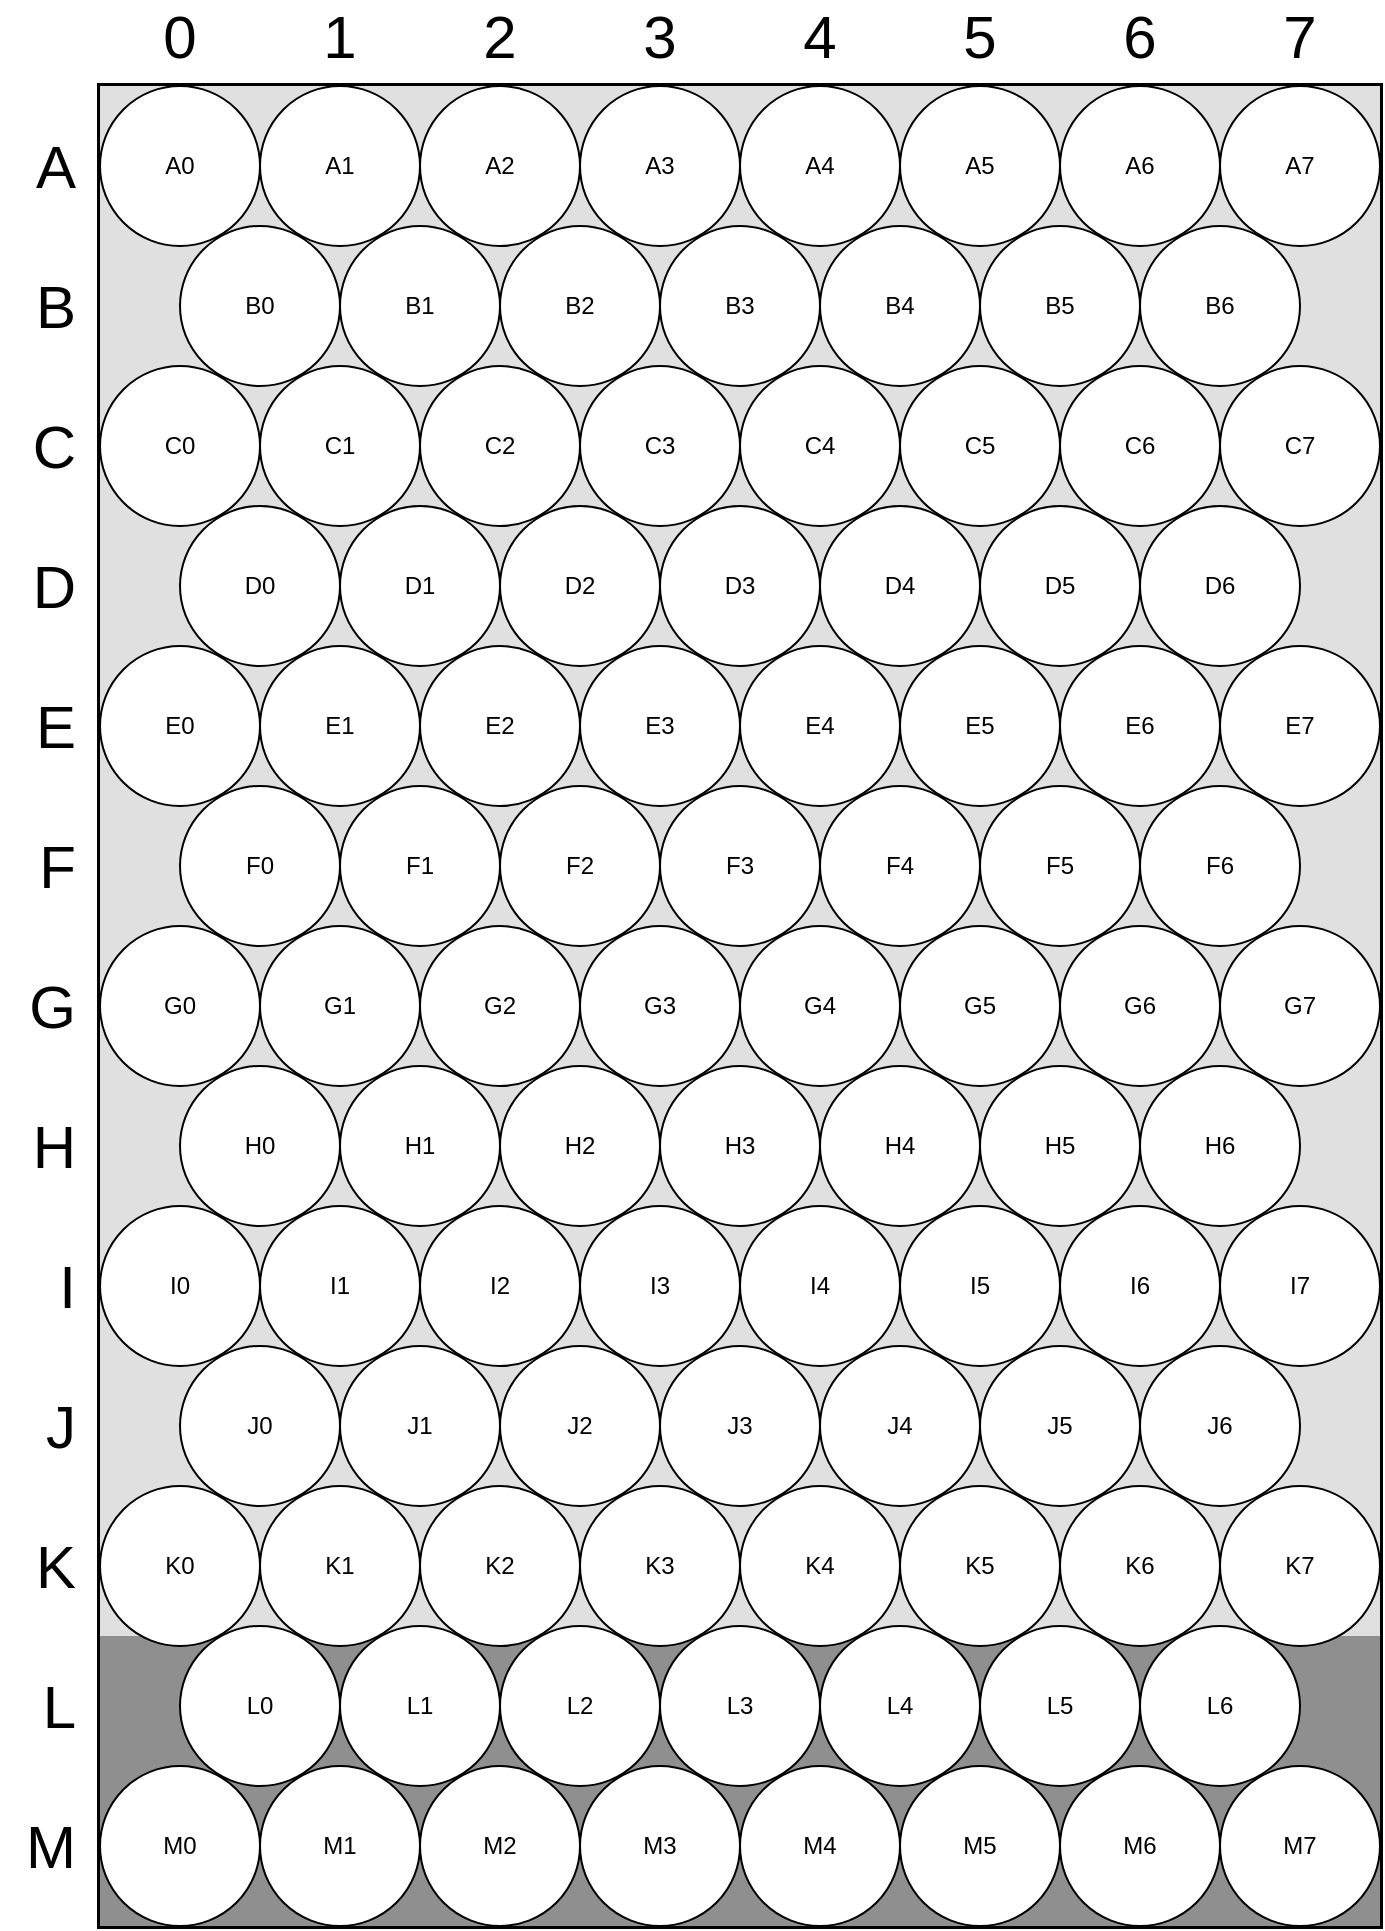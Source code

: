<mxfile version="20.2.3" type="device"><diagram id="RjRSxuQbV25rE_qcWNYn" name="Seite-1"><mxGraphModel dx="1650" dy="980" grid="1" gridSize="10" guides="1" tooltips="1" connect="1" arrows="1" fold="1" page="1" pageScale="1" pageWidth="827" pageHeight="1169" math="0" shadow="0"><root><mxCell id="0"/><mxCell id="1" parent="0"/><mxCell id="PP2RT0A1TOkc9JCsN3bM-109" value="" style="rounded=0;whiteSpace=wrap;html=1;fillColor=#f5f5f5;fontColor=#333333;strokeColor=default;strokeWidth=3;" vertex="1" parent="1"><mxGeometry x="119" y="120" width="640" height="920" as="geometry"/></mxCell><mxCell id="PP2RT0A1TOkc9JCsN3bM-108" value="" style="rounded=0;whiteSpace=wrap;html=1;fillColor=#8F8F8F;fontColor=#333333;strokeColor=none;" vertex="1" parent="1"><mxGeometry x="119" y="895" width="640" height="145" as="geometry"/></mxCell><mxCell id="PP2RT0A1TOkc9JCsN3bM-107" value="" style="rounded=0;whiteSpace=wrap;html=1;fillColor=#E0E0E0;fontColor=#333333;strokeColor=none;" vertex="1" parent="1"><mxGeometry x="119" y="120" width="640" height="775" as="geometry"/></mxCell><mxCell id="PP2RT0A1TOkc9JCsN3bM-1" value="A1" style="ellipse;whiteSpace=wrap;html=1;aspect=fixed;" vertex="1" parent="1"><mxGeometry x="199" y="120" width="80" height="80" as="geometry"/></mxCell><mxCell id="PP2RT0A1TOkc9JCsN3bM-2" value="A2" style="ellipse;whiteSpace=wrap;html=1;aspect=fixed;" vertex="1" parent="1"><mxGeometry x="279" y="120" width="80" height="80" as="geometry"/></mxCell><mxCell id="PP2RT0A1TOkc9JCsN3bM-3" value="A3" style="ellipse;whiteSpace=wrap;html=1;aspect=fixed;" vertex="1" parent="1"><mxGeometry x="359" y="120" width="80" height="80" as="geometry"/></mxCell><mxCell id="PP2RT0A1TOkc9JCsN3bM-4" value="A4" style="ellipse;whiteSpace=wrap;html=1;aspect=fixed;" vertex="1" parent="1"><mxGeometry x="439" y="120" width="80" height="80" as="geometry"/></mxCell><mxCell id="PP2RT0A1TOkc9JCsN3bM-5" value="A5" style="ellipse;whiteSpace=wrap;html=1;aspect=fixed;" vertex="1" parent="1"><mxGeometry x="519" y="120" width="80" height="80" as="geometry"/></mxCell><mxCell id="PP2RT0A1TOkc9JCsN3bM-6" value="A6" style="ellipse;whiteSpace=wrap;html=1;aspect=fixed;" vertex="1" parent="1"><mxGeometry x="599" y="120" width="80" height="80" as="geometry"/></mxCell><mxCell id="PP2RT0A1TOkc9JCsN3bM-7" value="A7" style="ellipse;whiteSpace=wrap;html=1;aspect=fixed;" vertex="1" parent="1"><mxGeometry x="679" y="120" width="80" height="80" as="geometry"/></mxCell><mxCell id="PP2RT0A1TOkc9JCsN3bM-8" value="A0" style="ellipse;whiteSpace=wrap;html=1;aspect=fixed;" vertex="1" parent="1"><mxGeometry x="119" y="120" width="80" height="80" as="geometry"/></mxCell><mxCell id="PP2RT0A1TOkc9JCsN3bM-9" value="B1" style="ellipse;whiteSpace=wrap;html=1;aspect=fixed;" vertex="1" parent="1"><mxGeometry x="239" y="190" width="80" height="80" as="geometry"/></mxCell><mxCell id="PP2RT0A1TOkc9JCsN3bM-10" value="B2" style="ellipse;whiteSpace=wrap;html=1;aspect=fixed;" vertex="1" parent="1"><mxGeometry x="319" y="190" width="80" height="80" as="geometry"/></mxCell><mxCell id="PP2RT0A1TOkc9JCsN3bM-11" value="B3" style="ellipse;whiteSpace=wrap;html=1;aspect=fixed;" vertex="1" parent="1"><mxGeometry x="399" y="190" width="80" height="80" as="geometry"/></mxCell><mxCell id="PP2RT0A1TOkc9JCsN3bM-12" value="B4" style="ellipse;whiteSpace=wrap;html=1;aspect=fixed;" vertex="1" parent="1"><mxGeometry x="479" y="190" width="80" height="80" as="geometry"/></mxCell><mxCell id="PP2RT0A1TOkc9JCsN3bM-13" value="B5" style="ellipse;whiteSpace=wrap;html=1;aspect=fixed;" vertex="1" parent="1"><mxGeometry x="559" y="190" width="80" height="80" as="geometry"/></mxCell><mxCell id="PP2RT0A1TOkc9JCsN3bM-14" value="B6" style="ellipse;whiteSpace=wrap;html=1;aspect=fixed;" vertex="1" parent="1"><mxGeometry x="639" y="190" width="80" height="80" as="geometry"/></mxCell><mxCell id="PP2RT0A1TOkc9JCsN3bM-15" value="B0" style="ellipse;whiteSpace=wrap;html=1;aspect=fixed;" vertex="1" parent="1"><mxGeometry x="159" y="190" width="80" height="80" as="geometry"/></mxCell><mxCell id="PP2RT0A1TOkc9JCsN3bM-16" value="C1" style="ellipse;whiteSpace=wrap;html=1;aspect=fixed;" vertex="1" parent="1"><mxGeometry x="199" y="260" width="80" height="80" as="geometry"/></mxCell><mxCell id="PP2RT0A1TOkc9JCsN3bM-17" value="D1" style="ellipse;whiteSpace=wrap;html=1;aspect=fixed;" vertex="1" parent="1"><mxGeometry x="239" y="330" width="80" height="80" as="geometry"/></mxCell><mxCell id="PP2RT0A1TOkc9JCsN3bM-18" value="E1" style="ellipse;whiteSpace=wrap;html=1;aspect=fixed;" vertex="1" parent="1"><mxGeometry x="199" y="400" width="80" height="80" as="geometry"/></mxCell><mxCell id="PP2RT0A1TOkc9JCsN3bM-19" value="F1" style="ellipse;whiteSpace=wrap;html=1;aspect=fixed;" vertex="1" parent="1"><mxGeometry x="239" y="470" width="80" height="80" as="geometry"/></mxCell><mxCell id="PP2RT0A1TOkc9JCsN3bM-20" value="G0" style="ellipse;whiteSpace=wrap;html=1;aspect=fixed;" vertex="1" parent="1"><mxGeometry x="119" y="540" width="80" height="80" as="geometry"/></mxCell><mxCell id="PP2RT0A1TOkc9JCsN3bM-21" value="H0" style="ellipse;whiteSpace=wrap;html=1;aspect=fixed;" vertex="1" parent="1"><mxGeometry x="159" y="610" width="80" height="80" as="geometry"/></mxCell><mxCell id="PP2RT0A1TOkc9JCsN3bM-22" value="I1" style="ellipse;whiteSpace=wrap;html=1;aspect=fixed;" vertex="1" parent="1"><mxGeometry x="199" y="680" width="80" height="80" as="geometry"/></mxCell><mxCell id="PP2RT0A1TOkc9JCsN3bM-23" value="J1" style="ellipse;whiteSpace=wrap;html=1;aspect=fixed;" vertex="1" parent="1"><mxGeometry x="239" y="750" width="80" height="80" as="geometry"/></mxCell><mxCell id="PP2RT0A1TOkc9JCsN3bM-24" value="K1" style="ellipse;whiteSpace=wrap;html=1;aspect=fixed;" vertex="1" parent="1"><mxGeometry x="199" y="820" width="80" height="80" as="geometry"/></mxCell><mxCell id="PP2RT0A1TOkc9JCsN3bM-25" value="L0" style="ellipse;whiteSpace=wrap;html=1;aspect=fixed;" vertex="1" parent="1"><mxGeometry x="159" y="890" width="80" height="80" as="geometry"/></mxCell><mxCell id="PP2RT0A1TOkc9JCsN3bM-26" value="M0" style="ellipse;whiteSpace=wrap;html=1;aspect=fixed;" vertex="1" parent="1"><mxGeometry x="119" y="960" width="80" height="80" as="geometry"/></mxCell><mxCell id="PP2RT0A1TOkc9JCsN3bM-28" value="C2" style="ellipse;whiteSpace=wrap;html=1;aspect=fixed;" vertex="1" parent="1"><mxGeometry x="279" y="260" width="80" height="80" as="geometry"/></mxCell><mxCell id="PP2RT0A1TOkc9JCsN3bM-29" value="C3" style="ellipse;whiteSpace=wrap;html=1;aspect=fixed;" vertex="1" parent="1"><mxGeometry x="359" y="260" width="80" height="80" as="geometry"/></mxCell><mxCell id="PP2RT0A1TOkc9JCsN3bM-30" value="C4" style="ellipse;whiteSpace=wrap;html=1;aspect=fixed;" vertex="1" parent="1"><mxGeometry x="439" y="260" width="80" height="80" as="geometry"/></mxCell><mxCell id="PP2RT0A1TOkc9JCsN3bM-31" value="C5" style="ellipse;whiteSpace=wrap;html=1;aspect=fixed;" vertex="1" parent="1"><mxGeometry x="519" y="260" width="80" height="80" as="geometry"/></mxCell><mxCell id="PP2RT0A1TOkc9JCsN3bM-32" value="C6" style="ellipse;whiteSpace=wrap;html=1;aspect=fixed;" vertex="1" parent="1"><mxGeometry x="599" y="260" width="80" height="80" as="geometry"/></mxCell><mxCell id="PP2RT0A1TOkc9JCsN3bM-33" value="C7" style="ellipse;whiteSpace=wrap;html=1;aspect=fixed;" vertex="1" parent="1"><mxGeometry x="679" y="260" width="80" height="80" as="geometry"/></mxCell><mxCell id="PP2RT0A1TOkc9JCsN3bM-34" value="C0" style="ellipse;whiteSpace=wrap;html=1;aspect=fixed;" vertex="1" parent="1"><mxGeometry x="119" y="260" width="80" height="80" as="geometry"/></mxCell><mxCell id="PP2RT0A1TOkc9JCsN3bM-35" value="D2" style="ellipse;whiteSpace=wrap;html=1;aspect=fixed;" vertex="1" parent="1"><mxGeometry x="319" y="330" width="80" height="80" as="geometry"/></mxCell><mxCell id="PP2RT0A1TOkc9JCsN3bM-36" value="D3" style="ellipse;whiteSpace=wrap;html=1;aspect=fixed;" vertex="1" parent="1"><mxGeometry x="399" y="330" width="80" height="80" as="geometry"/></mxCell><mxCell id="PP2RT0A1TOkc9JCsN3bM-37" value="D4" style="ellipse;whiteSpace=wrap;html=1;aspect=fixed;" vertex="1" parent="1"><mxGeometry x="479" y="330" width="80" height="80" as="geometry"/></mxCell><mxCell id="PP2RT0A1TOkc9JCsN3bM-38" value="D5" style="ellipse;whiteSpace=wrap;html=1;aspect=fixed;" vertex="1" parent="1"><mxGeometry x="559" y="330" width="80" height="80" as="geometry"/></mxCell><mxCell id="PP2RT0A1TOkc9JCsN3bM-39" value="D6" style="ellipse;whiteSpace=wrap;html=1;aspect=fixed;" vertex="1" parent="1"><mxGeometry x="639" y="330" width="80" height="80" as="geometry"/></mxCell><mxCell id="PP2RT0A1TOkc9JCsN3bM-40" value="D0" style="ellipse;whiteSpace=wrap;html=1;aspect=fixed;" vertex="1" parent="1"><mxGeometry x="159" y="330" width="80" height="80" as="geometry"/></mxCell><mxCell id="PP2RT0A1TOkc9JCsN3bM-41" value="E2" style="ellipse;whiteSpace=wrap;html=1;aspect=fixed;" vertex="1" parent="1"><mxGeometry x="279" y="400" width="80" height="80" as="geometry"/></mxCell><mxCell id="PP2RT0A1TOkc9JCsN3bM-42" value="E3" style="ellipse;whiteSpace=wrap;html=1;aspect=fixed;" vertex="1" parent="1"><mxGeometry x="359" y="400" width="80" height="80" as="geometry"/></mxCell><mxCell id="PP2RT0A1TOkc9JCsN3bM-43" value="E4" style="ellipse;whiteSpace=wrap;html=1;aspect=fixed;" vertex="1" parent="1"><mxGeometry x="439" y="400" width="80" height="80" as="geometry"/></mxCell><mxCell id="PP2RT0A1TOkc9JCsN3bM-44" value="E5" style="ellipse;whiteSpace=wrap;html=1;aspect=fixed;" vertex="1" parent="1"><mxGeometry x="519" y="400" width="80" height="80" as="geometry"/></mxCell><mxCell id="PP2RT0A1TOkc9JCsN3bM-45" value="E6" style="ellipse;whiteSpace=wrap;html=1;aspect=fixed;" vertex="1" parent="1"><mxGeometry x="599" y="400" width="80" height="80" as="geometry"/></mxCell><mxCell id="PP2RT0A1TOkc9JCsN3bM-46" value="E7" style="ellipse;whiteSpace=wrap;html=1;aspect=fixed;" vertex="1" parent="1"><mxGeometry x="679" y="400" width="80" height="80" as="geometry"/></mxCell><mxCell id="PP2RT0A1TOkc9JCsN3bM-47" value="E0" style="ellipse;whiteSpace=wrap;html=1;aspect=fixed;" vertex="1" parent="1"><mxGeometry x="119" y="400" width="80" height="80" as="geometry"/></mxCell><mxCell id="PP2RT0A1TOkc9JCsN3bM-48" value="F2" style="ellipse;whiteSpace=wrap;html=1;aspect=fixed;" vertex="1" parent="1"><mxGeometry x="319" y="470" width="80" height="80" as="geometry"/></mxCell><mxCell id="PP2RT0A1TOkc9JCsN3bM-49" value="F3" style="ellipse;whiteSpace=wrap;html=1;aspect=fixed;" vertex="1" parent="1"><mxGeometry x="399" y="470" width="80" height="80" as="geometry"/></mxCell><mxCell id="PP2RT0A1TOkc9JCsN3bM-50" value="F4" style="ellipse;whiteSpace=wrap;html=1;aspect=fixed;" vertex="1" parent="1"><mxGeometry x="479" y="470" width="80" height="80" as="geometry"/></mxCell><mxCell id="PP2RT0A1TOkc9JCsN3bM-51" value="F5" style="ellipse;whiteSpace=wrap;html=1;aspect=fixed;" vertex="1" parent="1"><mxGeometry x="559" y="470" width="80" height="80" as="geometry"/></mxCell><mxCell id="PP2RT0A1TOkc9JCsN3bM-52" value="F6" style="ellipse;whiteSpace=wrap;html=1;aspect=fixed;" vertex="1" parent="1"><mxGeometry x="639" y="470" width="80" height="80" as="geometry"/></mxCell><mxCell id="PP2RT0A1TOkc9JCsN3bM-53" value="F0" style="ellipse;whiteSpace=wrap;html=1;aspect=fixed;" vertex="1" parent="1"><mxGeometry x="159" y="470" width="80" height="80" as="geometry"/></mxCell><mxCell id="PP2RT0A1TOkc9JCsN3bM-54" value="G1" style="ellipse;whiteSpace=wrap;html=1;aspect=fixed;" vertex="1" parent="1"><mxGeometry x="199" y="540" width="80" height="80" as="geometry"/></mxCell><mxCell id="PP2RT0A1TOkc9JCsN3bM-55" value="G2" style="ellipse;whiteSpace=wrap;html=1;aspect=fixed;" vertex="1" parent="1"><mxGeometry x="279" y="540" width="80" height="80" as="geometry"/></mxCell><mxCell id="PP2RT0A1TOkc9JCsN3bM-56" value="G3" style="ellipse;whiteSpace=wrap;html=1;aspect=fixed;" vertex="1" parent="1"><mxGeometry x="359" y="540" width="80" height="80" as="geometry"/></mxCell><mxCell id="PP2RT0A1TOkc9JCsN3bM-57" value="G4" style="ellipse;whiteSpace=wrap;html=1;aspect=fixed;" vertex="1" parent="1"><mxGeometry x="439" y="540" width="80" height="80" as="geometry"/></mxCell><mxCell id="PP2RT0A1TOkc9JCsN3bM-58" value="G5" style="ellipse;whiteSpace=wrap;html=1;aspect=fixed;" vertex="1" parent="1"><mxGeometry x="519" y="540" width="80" height="80" as="geometry"/></mxCell><mxCell id="PP2RT0A1TOkc9JCsN3bM-59" value="G6" style="ellipse;whiteSpace=wrap;html=1;aspect=fixed;" vertex="1" parent="1"><mxGeometry x="599" y="540" width="80" height="80" as="geometry"/></mxCell><mxCell id="PP2RT0A1TOkc9JCsN3bM-60" value="G7" style="ellipse;whiteSpace=wrap;html=1;aspect=fixed;" vertex="1" parent="1"><mxGeometry x="679" y="540" width="80" height="80" as="geometry"/></mxCell><mxCell id="PP2RT0A1TOkc9JCsN3bM-61" value="H1" style="ellipse;whiteSpace=wrap;html=1;aspect=fixed;" vertex="1" parent="1"><mxGeometry x="239" y="610" width="80" height="80" as="geometry"/></mxCell><mxCell id="PP2RT0A1TOkc9JCsN3bM-62" value="H2" style="ellipse;whiteSpace=wrap;html=1;aspect=fixed;" vertex="1" parent="1"><mxGeometry x="319" y="610" width="80" height="80" as="geometry"/></mxCell><mxCell id="PP2RT0A1TOkc9JCsN3bM-63" value="H3" style="ellipse;whiteSpace=wrap;html=1;aspect=fixed;" vertex="1" parent="1"><mxGeometry x="399" y="610" width="80" height="80" as="geometry"/></mxCell><mxCell id="PP2RT0A1TOkc9JCsN3bM-64" value="H4" style="ellipse;whiteSpace=wrap;html=1;aspect=fixed;" vertex="1" parent="1"><mxGeometry x="479" y="610" width="80" height="80" as="geometry"/></mxCell><mxCell id="PP2RT0A1TOkc9JCsN3bM-65" value="H5" style="ellipse;whiteSpace=wrap;html=1;aspect=fixed;" vertex="1" parent="1"><mxGeometry x="559" y="610" width="80" height="80" as="geometry"/></mxCell><mxCell id="PP2RT0A1TOkc9JCsN3bM-66" value="H6" style="ellipse;whiteSpace=wrap;html=1;aspect=fixed;" vertex="1" parent="1"><mxGeometry x="639" y="610" width="80" height="80" as="geometry"/></mxCell><mxCell id="PP2RT0A1TOkc9JCsN3bM-67" value="I2" style="ellipse;whiteSpace=wrap;html=1;aspect=fixed;" vertex="1" parent="1"><mxGeometry x="279" y="680" width="80" height="80" as="geometry"/></mxCell><mxCell id="PP2RT0A1TOkc9JCsN3bM-68" value="I3" style="ellipse;whiteSpace=wrap;html=1;aspect=fixed;" vertex="1" parent="1"><mxGeometry x="359" y="680" width="80" height="80" as="geometry"/></mxCell><mxCell id="PP2RT0A1TOkc9JCsN3bM-69" value="I4" style="ellipse;whiteSpace=wrap;html=1;aspect=fixed;" vertex="1" parent="1"><mxGeometry x="439" y="680" width="80" height="80" as="geometry"/></mxCell><mxCell id="PP2RT0A1TOkc9JCsN3bM-70" value="I5" style="ellipse;whiteSpace=wrap;html=1;aspect=fixed;" vertex="1" parent="1"><mxGeometry x="519" y="680" width="80" height="80" as="geometry"/></mxCell><mxCell id="PP2RT0A1TOkc9JCsN3bM-71" value="I6" style="ellipse;whiteSpace=wrap;html=1;aspect=fixed;" vertex="1" parent="1"><mxGeometry x="599" y="680" width="80" height="80" as="geometry"/></mxCell><mxCell id="PP2RT0A1TOkc9JCsN3bM-72" value="I7" style="ellipse;whiteSpace=wrap;html=1;aspect=fixed;" vertex="1" parent="1"><mxGeometry x="679" y="680" width="80" height="80" as="geometry"/></mxCell><mxCell id="PP2RT0A1TOkc9JCsN3bM-73" value="I0" style="ellipse;whiteSpace=wrap;html=1;aspect=fixed;" vertex="1" parent="1"><mxGeometry x="119" y="680" width="80" height="80" as="geometry"/></mxCell><mxCell id="PP2RT0A1TOkc9JCsN3bM-74" value="J2" style="ellipse;whiteSpace=wrap;html=1;aspect=fixed;" vertex="1" parent="1"><mxGeometry x="319" y="750" width="80" height="80" as="geometry"/></mxCell><mxCell id="PP2RT0A1TOkc9JCsN3bM-75" value="J3" style="ellipse;whiteSpace=wrap;html=1;aspect=fixed;" vertex="1" parent="1"><mxGeometry x="399" y="750" width="80" height="80" as="geometry"/></mxCell><mxCell id="PP2RT0A1TOkc9JCsN3bM-76" value="J4" style="ellipse;whiteSpace=wrap;html=1;aspect=fixed;" vertex="1" parent="1"><mxGeometry x="479" y="750" width="80" height="80" as="geometry"/></mxCell><mxCell id="PP2RT0A1TOkc9JCsN3bM-77" value="J5" style="ellipse;whiteSpace=wrap;html=1;aspect=fixed;" vertex="1" parent="1"><mxGeometry x="559" y="750" width="80" height="80" as="geometry"/></mxCell><mxCell id="PP2RT0A1TOkc9JCsN3bM-78" value="J6" style="ellipse;whiteSpace=wrap;html=1;aspect=fixed;" vertex="1" parent="1"><mxGeometry x="639" y="750" width="80" height="80" as="geometry"/></mxCell><mxCell id="PP2RT0A1TOkc9JCsN3bM-79" value="J0" style="ellipse;whiteSpace=wrap;html=1;aspect=fixed;" vertex="1" parent="1"><mxGeometry x="159" y="750" width="80" height="80" as="geometry"/></mxCell><mxCell id="PP2RT0A1TOkc9JCsN3bM-80" value="K2" style="ellipse;whiteSpace=wrap;html=1;aspect=fixed;" vertex="1" parent="1"><mxGeometry x="279" y="820" width="80" height="80" as="geometry"/></mxCell><mxCell id="PP2RT0A1TOkc9JCsN3bM-81" value="K3" style="ellipse;whiteSpace=wrap;html=1;aspect=fixed;" vertex="1" parent="1"><mxGeometry x="359" y="820" width="80" height="80" as="geometry"/></mxCell><mxCell id="PP2RT0A1TOkc9JCsN3bM-82" value="K4" style="ellipse;whiteSpace=wrap;html=1;aspect=fixed;" vertex="1" parent="1"><mxGeometry x="439" y="820" width="80" height="80" as="geometry"/></mxCell><mxCell id="PP2RT0A1TOkc9JCsN3bM-83" value="K5" style="ellipse;whiteSpace=wrap;html=1;aspect=fixed;" vertex="1" parent="1"><mxGeometry x="519" y="820" width="80" height="80" as="geometry"/></mxCell><mxCell id="PP2RT0A1TOkc9JCsN3bM-84" value="K6" style="ellipse;whiteSpace=wrap;html=1;aspect=fixed;" vertex="1" parent="1"><mxGeometry x="599" y="820" width="80" height="80" as="geometry"/></mxCell><mxCell id="PP2RT0A1TOkc9JCsN3bM-85" value="K7" style="ellipse;whiteSpace=wrap;html=1;aspect=fixed;" vertex="1" parent="1"><mxGeometry x="679" y="820" width="80" height="80" as="geometry"/></mxCell><mxCell id="PP2RT0A1TOkc9JCsN3bM-86" value="K0" style="ellipse;whiteSpace=wrap;html=1;aspect=fixed;" vertex="1" parent="1"><mxGeometry x="119" y="820" width="80" height="80" as="geometry"/></mxCell><mxCell id="PP2RT0A1TOkc9JCsN3bM-87" value="L1" style="ellipse;whiteSpace=wrap;html=1;aspect=fixed;" vertex="1" parent="1"><mxGeometry x="239" y="890" width="80" height="80" as="geometry"/></mxCell><mxCell id="PP2RT0A1TOkc9JCsN3bM-88" value="L2" style="ellipse;whiteSpace=wrap;html=1;aspect=fixed;" vertex="1" parent="1"><mxGeometry x="319" y="890" width="80" height="80" as="geometry"/></mxCell><mxCell id="PP2RT0A1TOkc9JCsN3bM-89" value="L3" style="ellipse;whiteSpace=wrap;html=1;aspect=fixed;" vertex="1" parent="1"><mxGeometry x="399" y="890" width="80" height="80" as="geometry"/></mxCell><mxCell id="PP2RT0A1TOkc9JCsN3bM-90" value="L4" style="ellipse;whiteSpace=wrap;html=1;aspect=fixed;" vertex="1" parent="1"><mxGeometry x="479" y="890" width="80" height="80" as="geometry"/></mxCell><mxCell id="PP2RT0A1TOkc9JCsN3bM-91" value="L5" style="ellipse;whiteSpace=wrap;html=1;aspect=fixed;" vertex="1" parent="1"><mxGeometry x="559" y="890" width="80" height="80" as="geometry"/></mxCell><mxCell id="PP2RT0A1TOkc9JCsN3bM-92" value="L6" style="ellipse;whiteSpace=wrap;html=1;aspect=fixed;" vertex="1" parent="1"><mxGeometry x="639" y="890" width="80" height="80" as="geometry"/></mxCell><mxCell id="PP2RT0A1TOkc9JCsN3bM-93" value="M1" style="ellipse;whiteSpace=wrap;html=1;aspect=fixed;" vertex="1" parent="1"><mxGeometry x="199" y="960" width="80" height="80" as="geometry"/></mxCell><mxCell id="PP2RT0A1TOkc9JCsN3bM-94" value="M2" style="ellipse;whiteSpace=wrap;html=1;aspect=fixed;" vertex="1" parent="1"><mxGeometry x="279" y="960" width="80" height="80" as="geometry"/></mxCell><mxCell id="PP2RT0A1TOkc9JCsN3bM-95" value="M3" style="ellipse;whiteSpace=wrap;html=1;aspect=fixed;" vertex="1" parent="1"><mxGeometry x="359" y="960" width="80" height="80" as="geometry"/></mxCell><mxCell id="PP2RT0A1TOkc9JCsN3bM-96" value="M4" style="ellipse;whiteSpace=wrap;html=1;aspect=fixed;" vertex="1" parent="1"><mxGeometry x="439" y="960" width="80" height="80" as="geometry"/></mxCell><mxCell id="PP2RT0A1TOkc9JCsN3bM-97" value="M5" style="ellipse;whiteSpace=wrap;html=1;aspect=fixed;" vertex="1" parent="1"><mxGeometry x="519" y="960" width="80" height="80" as="geometry"/></mxCell><mxCell id="PP2RT0A1TOkc9JCsN3bM-98" value="M6" style="ellipse;whiteSpace=wrap;html=1;aspect=fixed;" vertex="1" parent="1"><mxGeometry x="599" y="960" width="80" height="80" as="geometry"/></mxCell><mxCell id="PP2RT0A1TOkc9JCsN3bM-99" value="M7" style="ellipse;whiteSpace=wrap;html=1;aspect=fixed;" vertex="1" parent="1"><mxGeometry x="679" y="960" width="80" height="80" as="geometry"/></mxCell><mxCell id="PP2RT0A1TOkc9JCsN3bM-110" value="B" style="text;html=1;strokeColor=none;fillColor=none;align=right;verticalAlign=middle;whiteSpace=wrap;rounded=0;fontSize=30;" vertex="1" parent="1"><mxGeometry x="69" y="215" width="40" height="30" as="geometry"/></mxCell><mxCell id="PP2RT0A1TOkc9JCsN3bM-111" value="C" style="text;html=1;strokeColor=none;fillColor=none;align=right;verticalAlign=middle;whiteSpace=wrap;rounded=0;fontSize=30;" vertex="1" parent="1"><mxGeometry x="69" y="285" width="40" height="30" as="geometry"/></mxCell><mxCell id="PP2RT0A1TOkc9JCsN3bM-112" value="D" style="text;html=1;strokeColor=none;fillColor=none;align=right;verticalAlign=middle;whiteSpace=wrap;rounded=0;fontSize=30;" vertex="1" parent="1"><mxGeometry x="69" y="355" width="40" height="30" as="geometry"/></mxCell><mxCell id="PP2RT0A1TOkc9JCsN3bM-113" value="E" style="text;html=1;strokeColor=none;fillColor=none;align=right;verticalAlign=middle;whiteSpace=wrap;rounded=0;fontSize=30;" vertex="1" parent="1"><mxGeometry x="69" y="425" width="40" height="30" as="geometry"/></mxCell><mxCell id="PP2RT0A1TOkc9JCsN3bM-114" value="F" style="text;html=1;strokeColor=none;fillColor=none;align=right;verticalAlign=middle;whiteSpace=wrap;rounded=0;fontSize=30;" vertex="1" parent="1"><mxGeometry x="69" y="495" width="40" height="30" as="geometry"/></mxCell><mxCell id="PP2RT0A1TOkc9JCsN3bM-115" value="G" style="text;html=1;strokeColor=none;fillColor=none;align=right;verticalAlign=middle;whiteSpace=wrap;rounded=0;fontSize=30;" vertex="1" parent="1"><mxGeometry x="69" y="565" width="40" height="30" as="geometry"/></mxCell><mxCell id="PP2RT0A1TOkc9JCsN3bM-116" value="H" style="text;html=1;strokeColor=none;fillColor=none;align=right;verticalAlign=middle;whiteSpace=wrap;rounded=0;fontSize=30;" vertex="1" parent="1"><mxGeometry x="69" y="635" width="40" height="30" as="geometry"/></mxCell><mxCell id="PP2RT0A1TOkc9JCsN3bM-117" value="J" style="text;html=1;strokeColor=none;fillColor=none;align=right;verticalAlign=middle;whiteSpace=wrap;rounded=0;fontSize=30;" vertex="1" parent="1"><mxGeometry x="69" y="775" width="40" height="30" as="geometry"/></mxCell><mxCell id="PP2RT0A1TOkc9JCsN3bM-118" value="I" style="text;html=1;strokeColor=none;fillColor=none;align=right;verticalAlign=middle;whiteSpace=wrap;rounded=0;fontSize=30;" vertex="1" parent="1"><mxGeometry x="69" y="705" width="40" height="30" as="geometry"/></mxCell><mxCell id="PP2RT0A1TOkc9JCsN3bM-119" value="K" style="text;html=1;strokeColor=none;fillColor=none;align=right;verticalAlign=middle;whiteSpace=wrap;rounded=0;fontSize=30;" vertex="1" parent="1"><mxGeometry x="69" y="845" width="40" height="30" as="geometry"/></mxCell><mxCell id="PP2RT0A1TOkc9JCsN3bM-120" value="L" style="text;html=1;strokeColor=none;fillColor=none;align=right;verticalAlign=middle;whiteSpace=wrap;rounded=0;fontSize=30;" vertex="1" parent="1"><mxGeometry x="69" y="915" width="40" height="30" as="geometry"/></mxCell><mxCell id="PP2RT0A1TOkc9JCsN3bM-121" value="M" style="text;html=1;strokeColor=none;fillColor=none;align=right;verticalAlign=middle;whiteSpace=wrap;rounded=0;fontSize=30;" vertex="1" parent="1"><mxGeometry x="69" y="985" width="40" height="30" as="geometry"/></mxCell><mxCell id="PP2RT0A1TOkc9JCsN3bM-123" value="A" style="text;html=1;strokeColor=none;fillColor=none;align=right;verticalAlign=middle;whiteSpace=wrap;rounded=0;fontSize=30;" vertex="1" parent="1"><mxGeometry x="69" y="145" width="40" height="30" as="geometry"/></mxCell><mxCell id="PP2RT0A1TOkc9JCsN3bM-124" value="0" style="text;html=1;strokeColor=none;fillColor=none;align=center;verticalAlign=middle;whiteSpace=wrap;rounded=0;fontSize=30;" vertex="1" parent="1"><mxGeometry x="139" y="80" width="40" height="30" as="geometry"/></mxCell><mxCell id="PP2RT0A1TOkc9JCsN3bM-126" value="1" style="text;html=1;strokeColor=none;fillColor=none;align=center;verticalAlign=middle;whiteSpace=wrap;rounded=0;fontSize=30;" vertex="1" parent="1"><mxGeometry x="219" y="80" width="40" height="30" as="geometry"/></mxCell><mxCell id="PP2RT0A1TOkc9JCsN3bM-128" value="2" style="text;html=1;strokeColor=none;fillColor=none;align=center;verticalAlign=middle;whiteSpace=wrap;rounded=0;fontSize=30;" vertex="1" parent="1"><mxGeometry x="299" y="80" width="40" height="30" as="geometry"/></mxCell><mxCell id="PP2RT0A1TOkc9JCsN3bM-130" value="3" style="text;html=1;strokeColor=none;fillColor=none;align=center;verticalAlign=middle;whiteSpace=wrap;rounded=0;fontSize=30;" vertex="1" parent="1"><mxGeometry x="379" y="80" width="40" height="30" as="geometry"/></mxCell><mxCell id="PP2RT0A1TOkc9JCsN3bM-132" value="4" style="text;html=1;strokeColor=none;fillColor=none;align=center;verticalAlign=middle;whiteSpace=wrap;rounded=0;fontSize=30;" vertex="1" parent="1"><mxGeometry x="459" y="80" width="40" height="30" as="geometry"/></mxCell><mxCell id="PP2RT0A1TOkc9JCsN3bM-134" value="5" style="text;html=1;strokeColor=none;fillColor=none;align=center;verticalAlign=middle;whiteSpace=wrap;rounded=0;fontSize=30;" vertex="1" parent="1"><mxGeometry x="539" y="80" width="40" height="30" as="geometry"/></mxCell><mxCell id="PP2RT0A1TOkc9JCsN3bM-136" value="6" style="text;html=1;strokeColor=none;fillColor=none;align=center;verticalAlign=middle;whiteSpace=wrap;rounded=0;fontSize=30;" vertex="1" parent="1"><mxGeometry x="619" y="80" width="40" height="30" as="geometry"/></mxCell><mxCell id="PP2RT0A1TOkc9JCsN3bM-138" value="7" style="text;html=1;strokeColor=none;fillColor=none;align=center;verticalAlign=middle;whiteSpace=wrap;rounded=0;fontSize=30;" vertex="1" parent="1"><mxGeometry x="699" y="80" width="40" height="30" as="geometry"/></mxCell></root></mxGraphModel></diagram></mxfile>